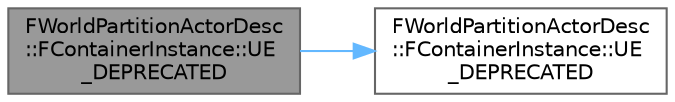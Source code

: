 digraph "FWorldPartitionActorDesc::FContainerInstance::UE_DEPRECATED"
{
 // INTERACTIVE_SVG=YES
 // LATEX_PDF_SIZE
  bgcolor="transparent";
  edge [fontname=Helvetica,fontsize=10,labelfontname=Helvetica,labelfontsize=10];
  node [fontname=Helvetica,fontsize=10,shape=box,height=0.2,width=0.4];
  rankdir="LR";
  Node1 [id="Node000001",label="FWorldPartitionActorDesc\l::FContainerInstance::UE\l_DEPRECATED",height=0.2,width=0.4,color="gray40", fillcolor="grey60", style="filled", fontcolor="black",tooltip=" "];
  Node1 -> Node2 [id="edge1_Node000001_Node000002",color="steelblue1",style="solid",tooltip=" "];
  Node2 [id="Node000002",label="FWorldPartitionActorDesc\l::FContainerInstance::UE\l_DEPRECATED",height=0.2,width=0.4,color="grey40", fillcolor="white", style="filled",URL="$d3/de3/structFWorldPartitionActorDesc_1_1FContainerInstance.html#a32e4c860870038feb0cf839f41a7764b",tooltip=" "];
}

